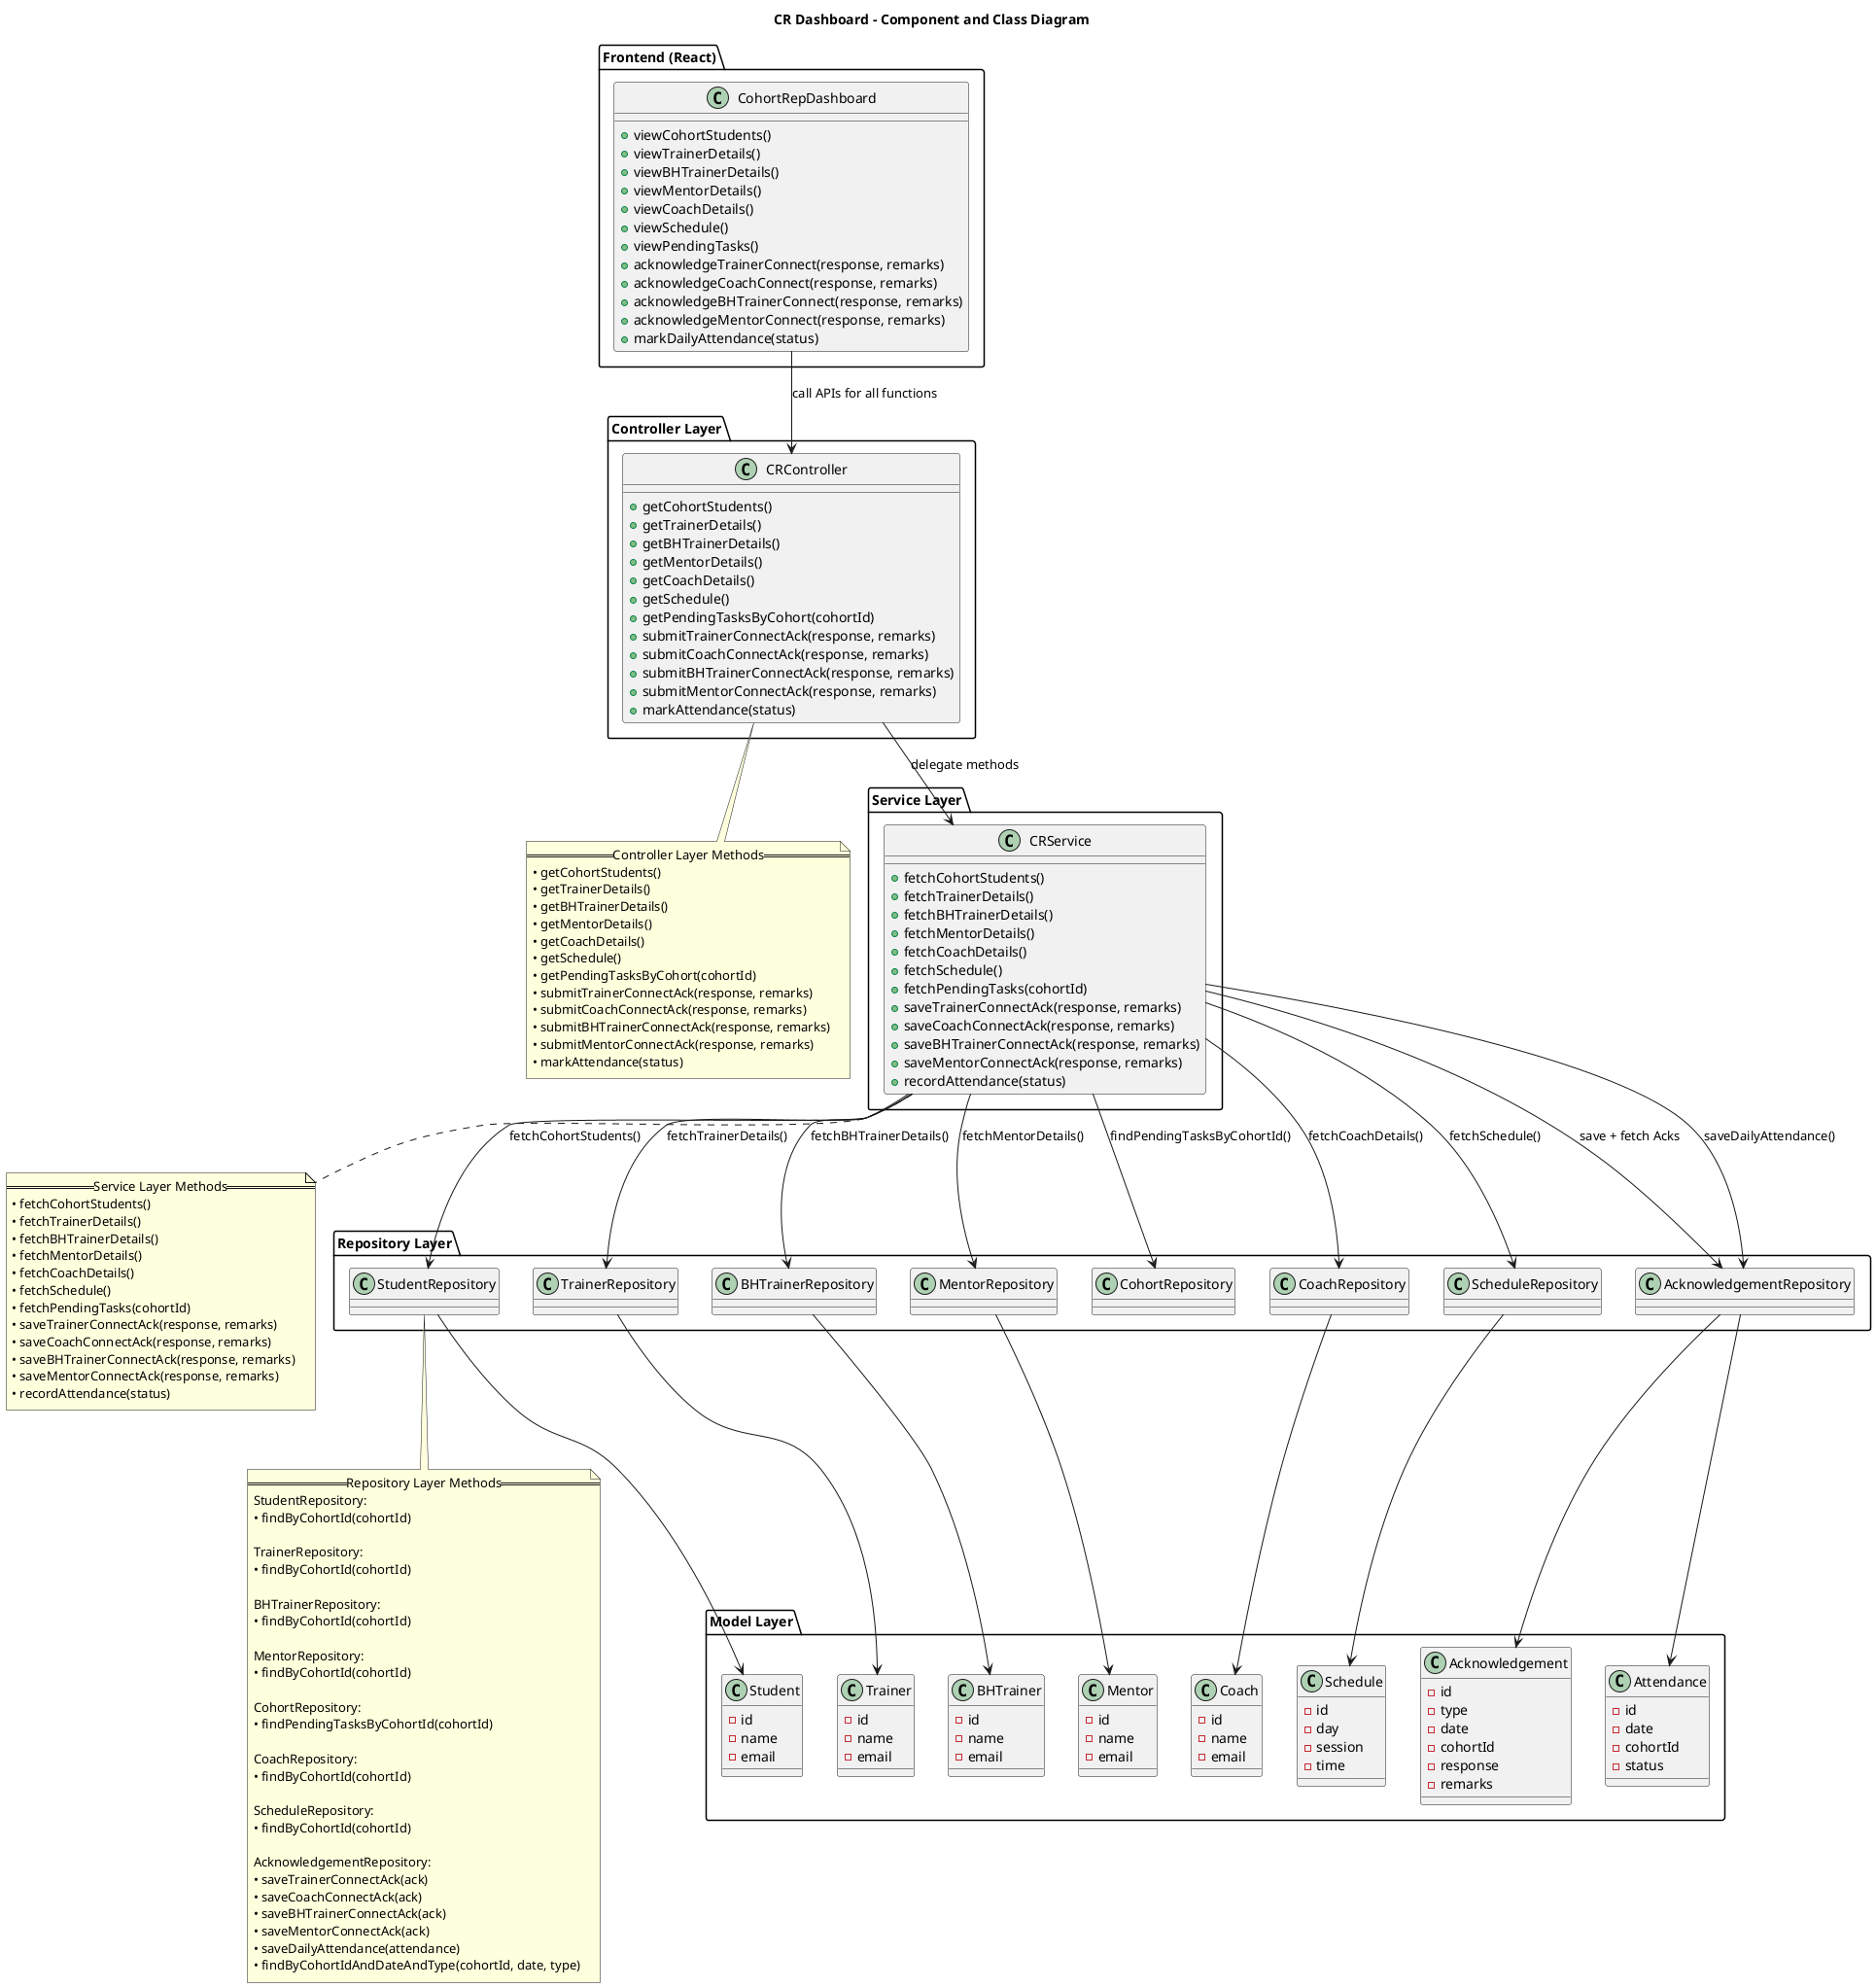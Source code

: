 @startuml
title CR Dashboard - Component and Class Diagram

'====== Frontend Layer ======
package "Frontend (React)" {
  class CohortRepDashboard {
    +viewCohortStudents()
    +viewTrainerDetails()
    +viewBHTrainerDetails()
    +viewMentorDetails()
    +viewCoachDetails()
    +viewSchedule()
    +viewPendingTasks()
    +acknowledgeTrainerConnect(response, remarks)
    +acknowledgeCoachConnect(response, remarks)
    +acknowledgeBHTrainerConnect(response, remarks)
    +acknowledgeMentorConnect(response, remarks)
    +markDailyAttendance(status)
  }
}

'====== Controller Layer ======
package "Controller Layer" {
  class CRController {
    +getCohortStudents()
    +getTrainerDetails()
    +getBHTrainerDetails()
    +getMentorDetails()
    +getCoachDetails()
    +getSchedule()
    +getPendingTasksByCohort(cohortId)
    +submitTrainerConnectAck(response, remarks)
    +submitCoachConnectAck(response, remarks)
    +submitBHTrainerConnectAck(response, remarks)
    +submitMentorConnectAck(response, remarks)
    +markAttendance(status)
  }
}

note bottom of CRController
== Controller Layer Methods ==
• getCohortStudents()
• getTrainerDetails()
• getBHTrainerDetails()
• getMentorDetails()
• getCoachDetails()
• getSchedule()
• getPendingTasksByCohort(cohortId)
• submitTrainerConnectAck(response, remarks)
• submitCoachConnectAck(response, remarks)
• submitBHTrainerConnectAck(response, remarks)
• submitMentorConnectAck(response, remarks)
• markAttendance(status)
end note

'====== Service Layer ======
package "Service Layer" {
  class CRService {
    +fetchCohortStudents()
    +fetchTrainerDetails()
    +fetchBHTrainerDetails()
    +fetchMentorDetails()
    +fetchCoachDetails()
    +fetchSchedule()
    +fetchPendingTasks(cohortId)
    +saveTrainerConnectAck(response, remarks)
    +saveCoachConnectAck(response, remarks)
    +saveBHTrainerConnectAck(response, remarks)
    +saveMentorConnectAck(response, remarks)
    +recordAttendance(status)
  }
}

note bottom of CRService
== Service Layer Methods ==
• fetchCohortStudents()
• fetchTrainerDetails()
• fetchBHTrainerDetails()
• fetchMentorDetails()
• fetchCoachDetails()
• fetchSchedule()
• fetchPendingTasks(cohortId)
• saveTrainerConnectAck(response, remarks)
• saveCoachConnectAck(response, remarks)
• saveBHTrainerConnectAck(response, remarks)
• saveMentorConnectAck(response, remarks)
• recordAttendance(status)
end note

'====== Repository Layer ======
package "Repository Layer" {
  class StudentRepository
  class TrainerRepository
  class BHTrainerRepository
  class MentorRepository
  class CohortRepository
  class CoachRepository
  class ScheduleRepository
  class AcknowledgementRepository
}

note bottom of StudentRepository
== Repository Layer Methods ==
StudentRepository:
• findByCohortId(cohortId)

TrainerRepository:
• findByCohortId(cohortId)

BHTrainerRepository:
• findByCohortId(cohortId)

MentorRepository:
• findByCohortId(cohortId)

CohortRepository:
• findPendingTasksByCohortId(cohortId)

CoachRepository:
• findByCohortId(cohortId)

ScheduleRepository:
• findByCohortId(cohortId)

AcknowledgementRepository:
• saveTrainerConnectAck(ack)
• saveCoachConnectAck(ack)
• saveBHTrainerConnectAck(ack)
• saveMentorConnectAck(ack)
• saveDailyAttendance(attendance)
• findByCohortIdAndDateAndType(cohortId, date, type)
end note

'====== Model Layer ======
package "Model Layer" {
  class Student {
    -id
    -name
    -email
  }

  class Trainer {
    -id
    -name
    -email
  }

  class BHTrainer {
    -id
    -name
    -email
  }

  class Mentor {
    -id
    -name
    -email
  }

  class Coach {
    -id
    -name
    -email
  }

  class Schedule {
    -id
    -day
    -session
    -time
  }

  class Acknowledgement {
    -id
    -type
    -date
    -cohortId
    -response
    -remarks
  }

  class Attendance {
    -id
    -date
    -cohortId
    -status
  }
}

'====== Connections ======

' Frontend → Controller
CohortRepDashboard --> CRController : call APIs for all functions

' Controller → Service
CRController --> CRService : delegate methods

' Service → Repository
CRService --> StudentRepository : fetchCohortStudents()
CRService --> TrainerRepository : fetchTrainerDetails()
CRService --> BHTrainerRepository : fetchBHTrainerDetails()
CRService --> MentorRepository : fetchMentorDetails()
CRService --> CoachRepository : fetchCoachDetails()
CRService --> ScheduleRepository : fetchSchedule()
CRService --> CohortRepository : findPendingTasksByCohortId()
CRService --> AcknowledgementRepository : save + fetch Acks
CRService --> AcknowledgementRepository : saveDailyAttendance()

' Repository → Model
StudentRepository --> Student
TrainerRepository --> Trainer
BHTrainerRepository --> BHTrainer
MentorRepository --> Mentor
CoachRepository --> Coach
ScheduleRepository --> Schedule
AcknowledgementRepository --> Acknowledgement
AcknowledgementRepository --> Attendance

@enduml
